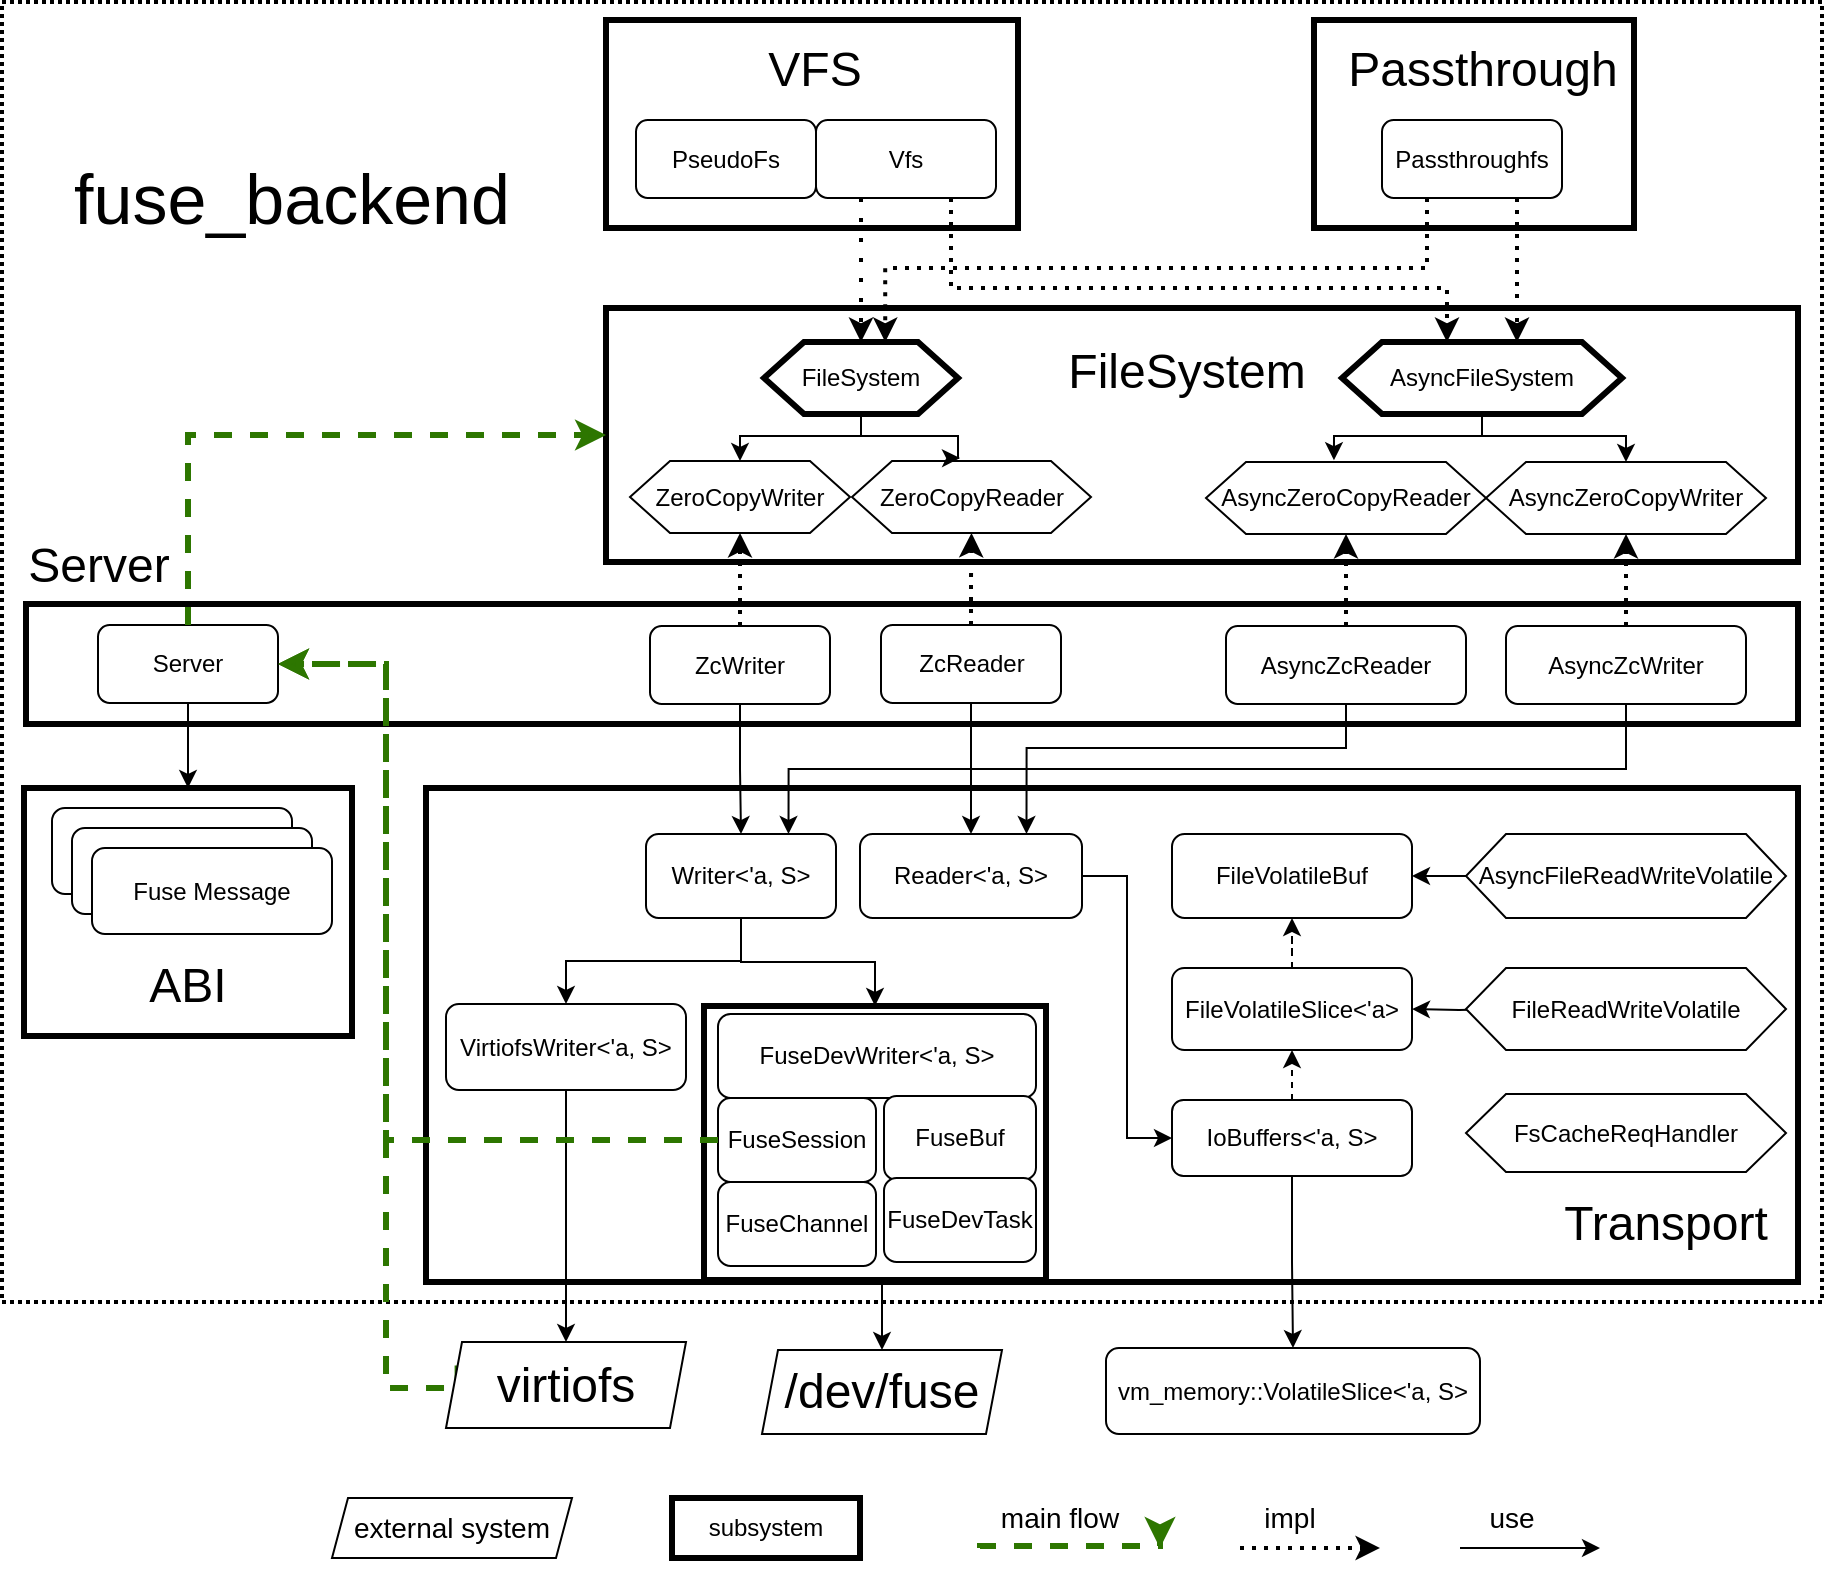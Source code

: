 <mxfile version="20.0.3" type="device"><diagram id="BuVkHokLABHG10ELc7d6" name="Page-1"><mxGraphModel dx="1426" dy="826" grid="1" gridSize="10" guides="1" tooltips="1" connect="1" arrows="1" fold="1" page="1" pageScale="1" pageWidth="1169" pageHeight="827" math="0" shadow="0"><root><mxCell id="0"/><mxCell id="1" parent="0"/><mxCell id="4iivG5QMo2_OUCZQ9E9p-1" value="" style="rounded=0;whiteSpace=wrap;html=1;strokeWidth=2;dashed=1;dashPattern=1 1;" vertex="1" parent="1"><mxGeometry x="168" y="37" width="910" height="650" as="geometry"/></mxCell><mxCell id="80XGhchDzTke8X5oCQwI-1" value="" style="rounded=0;whiteSpace=wrap;html=1;strokeWidth=3;" parent="1" vertex="1"><mxGeometry x="380" y="430" width="686" height="247" as="geometry"/></mxCell><mxCell id="80XGhchDzTke8X5oCQwI-99" style="edgeStyle=orthogonalEdgeStyle;rounded=0;orthogonalLoop=1;jettySize=auto;html=1;exitX=0.5;exitY=1;exitDx=0;exitDy=0;entryX=0.5;entryY=0;entryDx=0;entryDy=0;fontSize=24;strokeWidth=1;" parent="1" target="80XGhchDzTke8X5oCQwI-35" edge="1"><mxGeometry relative="1" as="geometry"><mxPoint x="608" y="676" as="sourcePoint"/></mxGeometry></mxCell><mxCell id="80XGhchDzTke8X5oCQwI-98" value="" style="rounded=0;whiteSpace=wrap;html=1;strokeWidth=3;" parent="1" vertex="1"><mxGeometry x="519" y="539" width="171" height="137" as="geometry"/></mxCell><mxCell id="80XGhchDzTke8X5oCQwI-71" value="" style="rounded=0;whiteSpace=wrap;html=1;strokeWidth=3;" parent="1" vertex="1"><mxGeometry x="180" y="338" width="886" height="60" as="geometry"/></mxCell><mxCell id="80XGhchDzTke8X5oCQwI-67" value="" style="rounded=0;whiteSpace=wrap;html=1;strokeWidth=3;" parent="1" vertex="1"><mxGeometry x="470" y="190" width="596" height="127" as="geometry"/></mxCell><mxCell id="80XGhchDzTke8X5oCQwI-7" style="edgeStyle=orthogonalEdgeStyle;rounded=0;orthogonalLoop=1;jettySize=auto;html=1;exitX=0.5;exitY=0;exitDx=0;exitDy=0;entryX=0.5;entryY=1;entryDx=0;entryDy=0;dashed=1;" parent="1" source="80XGhchDzTke8X5oCQwI-2" target="80XGhchDzTke8X5oCQwI-4" edge="1"><mxGeometry relative="1" as="geometry"/></mxCell><mxCell id="80XGhchDzTke8X5oCQwI-9" style="edgeStyle=orthogonalEdgeStyle;rounded=0;orthogonalLoop=1;jettySize=auto;html=1;exitX=0.5;exitY=1;exitDx=0;exitDy=0;entryX=0.5;entryY=0;entryDx=0;entryDy=0;" parent="1" source="80XGhchDzTke8X5oCQwI-2" target="80XGhchDzTke8X5oCQwI-3" edge="1"><mxGeometry relative="1" as="geometry"/></mxCell><mxCell id="80XGhchDzTke8X5oCQwI-2" value="IoBuffers&amp;lt;'a, S&amp;gt;" style="rounded=1;whiteSpace=wrap;html=1;" parent="1" vertex="1"><mxGeometry x="753" y="586" width="120" height="38" as="geometry"/></mxCell><mxCell id="80XGhchDzTke8X5oCQwI-3" value="vm_memory::VolatileSlice&amp;lt;'a, S&amp;gt;" style="rounded=1;whiteSpace=wrap;html=1;" parent="1" vertex="1"><mxGeometry x="720" y="710" width="187" height="43" as="geometry"/></mxCell><mxCell id="80XGhchDzTke8X5oCQwI-8" style="edgeStyle=orthogonalEdgeStyle;rounded=0;orthogonalLoop=1;jettySize=auto;html=1;exitX=0.5;exitY=0;exitDx=0;exitDy=0;dashed=1;" parent="1" source="80XGhchDzTke8X5oCQwI-4" target="80XGhchDzTke8X5oCQwI-5" edge="1"><mxGeometry relative="1" as="geometry"><mxPoint x="813" y="497" as="sourcePoint"/></mxGeometry></mxCell><mxCell id="80XGhchDzTke8X5oCQwI-4" value="FileVolatileSlice&amp;lt;'a&amp;gt;" style="rounded=1;whiteSpace=wrap;html=1;" parent="1" vertex="1"><mxGeometry x="753" y="520" width="120" height="41" as="geometry"/></mxCell><mxCell id="80XGhchDzTke8X5oCQwI-5" value="FileVolatileBuf" style="rounded=1;whiteSpace=wrap;html=1;" parent="1" vertex="1"><mxGeometry x="753" y="453" width="120" height="42" as="geometry"/></mxCell><mxCell id="4iivG5QMo2_OUCZQ9E9p-16" style="edgeStyle=orthogonalEdgeStyle;rounded=0;orthogonalLoop=1;jettySize=auto;html=1;exitX=0;exitY=0.5;exitDx=0;exitDy=0;entryX=1;entryY=0.5;entryDx=0;entryDy=0;fontSize=35;strokeWidth=1;" edge="1" parent="1" target="80XGhchDzTke8X5oCQwI-4"><mxGeometry relative="1" as="geometry"><mxPoint x="920" y="540.5" as="sourcePoint"/></mxGeometry></mxCell><mxCell id="80XGhchDzTke8X5oCQwI-11" value="FileReadWriteVolatile" style="shape=hexagon;perimeter=hexagonPerimeter2;whiteSpace=wrap;html=1;fixedSize=1;" parent="1" vertex="1"><mxGeometry x="900" y="520" width="160" height="41" as="geometry"/></mxCell><mxCell id="4iivG5QMo2_OUCZQ9E9p-17" style="edgeStyle=orthogonalEdgeStyle;rounded=0;orthogonalLoop=1;jettySize=auto;html=1;exitX=0;exitY=0.5;exitDx=0;exitDy=0;entryX=1;entryY=0.5;entryDx=0;entryDy=0;fontSize=35;strokeWidth=1;" edge="1" parent="1" target="80XGhchDzTke8X5oCQwI-5"><mxGeometry relative="1" as="geometry"><mxPoint x="910" y="474" as="sourcePoint"/></mxGeometry></mxCell><mxCell id="80XGhchDzTke8X5oCQwI-12" value="AsyncFileReadWriteVolatile" style="shape=hexagon;perimeter=hexagonPerimeter2;whiteSpace=wrap;html=1;fixedSize=1;" parent="1" vertex="1"><mxGeometry x="900" y="453" width="160" height="42" as="geometry"/></mxCell><mxCell id="4iivG5QMo2_OUCZQ9E9p-21" style="edgeStyle=orthogonalEdgeStyle;rounded=0;orthogonalLoop=1;jettySize=auto;html=1;exitX=1;exitY=0.5;exitDx=0;exitDy=0;entryX=0;entryY=0.5;entryDx=0;entryDy=0;fontSize=35;strokeWidth=1;" edge="1" parent="1" source="80XGhchDzTke8X5oCQwI-13" target="80XGhchDzTke8X5oCQwI-2"><mxGeometry relative="1" as="geometry"/></mxCell><mxCell id="80XGhchDzTke8X5oCQwI-13" value="Reader&amp;lt;'a, S&amp;gt;" style="rounded=1;whiteSpace=wrap;html=1;" parent="1" vertex="1"><mxGeometry x="597" y="453" width="111" height="42" as="geometry"/></mxCell><mxCell id="80XGhchDzTke8X5oCQwI-95" style="edgeStyle=orthogonalEdgeStyle;rounded=0;orthogonalLoop=1;jettySize=auto;html=1;exitX=0.5;exitY=1;exitDx=0;exitDy=0;fontSize=24;strokeWidth=1;entryX=0.5;entryY=0;entryDx=0;entryDy=0;" parent="1" source="80XGhchDzTke8X5oCQwI-14" target="80XGhchDzTke8X5oCQwI-98" edge="1"><mxGeometry relative="1" as="geometry"/></mxCell><mxCell id="4iivG5QMo2_OUCZQ9E9p-5" style="edgeStyle=orthogonalEdgeStyle;rounded=0;orthogonalLoop=1;jettySize=auto;html=1;exitX=0.5;exitY=1;exitDx=0;exitDy=0;entryX=0.5;entryY=0;entryDx=0;entryDy=0;fontSize=35;strokeWidth=1;" edge="1" parent="1" source="80XGhchDzTke8X5oCQwI-14" target="80XGhchDzTke8X5oCQwI-16"><mxGeometry relative="1" as="geometry"/></mxCell><mxCell id="80XGhchDzTke8X5oCQwI-14" value="Writer&amp;lt;'a, S&amp;gt;" style="rounded=1;whiteSpace=wrap;html=1;" parent="1" vertex="1"><mxGeometry x="490" y="453" width="95" height="42" as="geometry"/></mxCell><mxCell id="80XGhchDzTke8X5oCQwI-15" value="FuseDevWriter&amp;lt;'a, S&amp;gt;" style="rounded=1;whiteSpace=wrap;html=1;" parent="1" vertex="1"><mxGeometry x="526" y="543" width="159" height="42" as="geometry"/></mxCell><mxCell id="80XGhchDzTke8X5oCQwI-37" style="edgeStyle=orthogonalEdgeStyle;rounded=0;orthogonalLoop=1;jettySize=auto;html=1;exitX=0.5;exitY=1;exitDx=0;exitDy=0;entryX=0.5;entryY=0;entryDx=0;entryDy=0;fontSize=24;" parent="1" source="80XGhchDzTke8X5oCQwI-16" target="80XGhchDzTke8X5oCQwI-36" edge="1"><mxGeometry relative="1" as="geometry"/></mxCell><mxCell id="80XGhchDzTke8X5oCQwI-16" value="VirtiofsWriter&amp;lt;'a, S&amp;gt;" style="rounded=1;whiteSpace=wrap;html=1;" parent="1" vertex="1"><mxGeometry x="390" y="538" width="120" height="43" as="geometry"/></mxCell><mxCell id="80XGhchDzTke8X5oCQwI-22" value="FsCacheReqHandler" style="shape=hexagon;perimeter=hexagonPerimeter2;whiteSpace=wrap;html=1;fixedSize=1;" parent="1" vertex="1"><mxGeometry x="900" y="583" width="160" height="39" as="geometry"/></mxCell><mxCell id="80XGhchDzTke8X5oCQwI-28" value="Transport" style="text;html=1;strokeColor=none;fillColor=none;align=center;verticalAlign=middle;whiteSpace=wrap;rounded=0;fontSize=24;" parent="1" vertex="1"><mxGeometry x="970" y="633" width="60" height="30" as="geometry"/></mxCell><mxCell id="80XGhchDzTke8X5oCQwI-35" value="/dev/fuse" style="shape=parallelogram;perimeter=parallelogramPerimeter;whiteSpace=wrap;html=1;fixedSize=1;fontSize=24;size=8;" parent="1" vertex="1"><mxGeometry x="548" y="711" width="120" height="42" as="geometry"/></mxCell><mxCell id="4iivG5QMo2_OUCZQ9E9p-7" style="edgeStyle=orthogonalEdgeStyle;rounded=0;orthogonalLoop=1;jettySize=auto;html=1;exitX=0;exitY=0.25;exitDx=0;exitDy=0;entryX=1;entryY=0.5;entryDx=0;entryDy=0;fontSize=35;strokeWidth=3;dashed=1;fillColor=#60a917;strokeColor=#2D7600;" edge="1" parent="1" source="80XGhchDzTke8X5oCQwI-36" target="80XGhchDzTke8X5oCQwI-72"><mxGeometry relative="1" as="geometry"><Array as="points"><mxPoint x="360" y="730"/><mxPoint x="360" y="368"/></Array></mxGeometry></mxCell><mxCell id="80XGhchDzTke8X5oCQwI-36" value="virtiofs" style="shape=parallelogram;perimeter=parallelogramPerimeter;whiteSpace=wrap;html=1;fixedSize=1;fontSize=24;size=8;" parent="1" vertex="1"><mxGeometry x="390" y="707" width="120" height="43" as="geometry"/></mxCell><mxCell id="80XGhchDzTke8X5oCQwI-42" value="ZeroCopyReader" style="shape=hexagon;perimeter=hexagonPerimeter2;whiteSpace=wrap;html=1;fixedSize=1;" parent="1" vertex="1"><mxGeometry x="593" y="266.5" width="119.5" height="36" as="geometry"/></mxCell><mxCell id="80XGhchDzTke8X5oCQwI-43" value="ZeroCopyWriter" style="shape=hexagon;perimeter=hexagonPerimeter2;whiteSpace=wrap;html=1;fixedSize=1;" parent="1" vertex="1"><mxGeometry x="482" y="266.5" width="110" height="36" as="geometry"/></mxCell><mxCell id="4iivG5QMo2_OUCZQ9E9p-24" style="edgeStyle=orthogonalEdgeStyle;rounded=0;orthogonalLoop=1;jettySize=auto;html=1;exitX=0.5;exitY=1;exitDx=0;exitDy=0;entryX=0.5;entryY=0;entryDx=0;entryDy=0;fontSize=35;strokeWidth=1;" edge="1" parent="1" source="80XGhchDzTke8X5oCQwI-44" target="80XGhchDzTke8X5oCQwI-43"><mxGeometry relative="1" as="geometry"><Array as="points"><mxPoint x="598" y="254"/><mxPoint x="537" y="254"/></Array></mxGeometry></mxCell><mxCell id="4iivG5QMo2_OUCZQ9E9p-25" style="edgeStyle=orthogonalEdgeStyle;rounded=0;orthogonalLoop=1;jettySize=auto;html=1;exitX=0.5;exitY=1;exitDx=0;exitDy=0;entryX=0.452;entryY=-0.042;entryDx=0;entryDy=0;entryPerimeter=0;fontSize=35;strokeWidth=1;" edge="1" parent="1" source="80XGhchDzTke8X5oCQwI-44" target="80XGhchDzTke8X5oCQwI-42"><mxGeometry relative="1" as="geometry"><Array as="points"><mxPoint x="598" y="254"/><mxPoint x="646" y="254"/></Array></mxGeometry></mxCell><mxCell id="80XGhchDzTke8X5oCQwI-44" value="FileSystem" style="shape=hexagon;perimeter=hexagonPerimeter2;whiteSpace=wrap;html=1;fixedSize=1;strokeWidth=3;" parent="1" vertex="1"><mxGeometry x="549" y="207" width="97" height="36" as="geometry"/></mxCell><mxCell id="80XGhchDzTke8X5oCQwI-46" value="AsyncZeroCopyReader" style="shape=hexagon;perimeter=hexagonPerimeter2;whiteSpace=wrap;html=1;fixedSize=1;" parent="1" vertex="1"><mxGeometry x="770" y="267" width="140" height="36" as="geometry"/></mxCell><mxCell id="80XGhchDzTke8X5oCQwI-47" value="AsyncZeroCopyWriter" style="shape=hexagon;perimeter=hexagonPerimeter2;whiteSpace=wrap;html=1;fixedSize=1;" parent="1" vertex="1"><mxGeometry x="910" y="267" width="140" height="36" as="geometry"/></mxCell><mxCell id="80XGhchDzTke8X5oCQwI-64" style="edgeStyle=orthogonalEdgeStyle;rounded=0;orthogonalLoop=1;jettySize=auto;html=1;exitX=0.5;exitY=1;exitDx=0;exitDy=0;entryX=0.457;entryY=-0.025;entryDx=0;entryDy=0;entryPerimeter=0;fontSize=24;" parent="1" source="80XGhchDzTke8X5oCQwI-48" target="80XGhchDzTke8X5oCQwI-46" edge="1"><mxGeometry relative="1" as="geometry"><Array as="points"><mxPoint x="908" y="254"/><mxPoint x="834" y="254"/></Array></mxGeometry></mxCell><mxCell id="80XGhchDzTke8X5oCQwI-65" style="edgeStyle=orthogonalEdgeStyle;rounded=0;orthogonalLoop=1;jettySize=auto;html=1;exitX=0.5;exitY=1;exitDx=0;exitDy=0;entryX=0.5;entryY=0;entryDx=0;entryDy=0;fontSize=24;" parent="1" source="80XGhchDzTke8X5oCQwI-48" target="80XGhchDzTke8X5oCQwI-47" edge="1"><mxGeometry relative="1" as="geometry"><Array as="points"><mxPoint x="908" y="254"/><mxPoint x="980" y="254"/></Array></mxGeometry></mxCell><mxCell id="80XGhchDzTke8X5oCQwI-48" value="AsyncFileSystem" style="shape=hexagon;perimeter=hexagonPerimeter2;whiteSpace=wrap;html=1;fixedSize=1;strokeWidth=3;" parent="1" vertex="1"><mxGeometry x="838" y="207" width="140" height="36" as="geometry"/></mxCell><mxCell id="4iivG5QMo2_OUCZQ9E9p-10" style="edgeStyle=orthogonalEdgeStyle;rounded=0;orthogonalLoop=1;jettySize=auto;html=1;exitX=0.5;exitY=0;exitDx=0;exitDy=0;entryX=0.5;entryY=1;entryDx=0;entryDy=0;fontSize=35;strokeWidth=2;dashed=1;dashPattern=1 2;" edge="1" parent="1" source="80XGhchDzTke8X5oCQwI-49" target="80XGhchDzTke8X5oCQwI-42"><mxGeometry relative="1" as="geometry"/></mxCell><mxCell id="4iivG5QMo2_OUCZQ9E9p-11" style="edgeStyle=orthogonalEdgeStyle;rounded=0;orthogonalLoop=1;jettySize=auto;html=1;exitX=0.5;exitY=1;exitDx=0;exitDy=0;entryX=0.5;entryY=0;entryDx=0;entryDy=0;fontSize=35;strokeWidth=1;" edge="1" parent="1" source="80XGhchDzTke8X5oCQwI-49" target="80XGhchDzTke8X5oCQwI-13"><mxGeometry relative="1" as="geometry"/></mxCell><mxCell id="80XGhchDzTke8X5oCQwI-49" value="ZcReader" style="rounded=1;whiteSpace=wrap;html=1;" parent="1" vertex="1"><mxGeometry x="607.5" y="348.5" width="90" height="39" as="geometry"/></mxCell><mxCell id="80XGhchDzTke8X5oCQwI-52" style="edgeStyle=orthogonalEdgeStyle;rounded=0;orthogonalLoop=1;jettySize=auto;html=1;exitX=0.5;exitY=0;exitDx=0;exitDy=0;entryX=0.5;entryY=1;entryDx=0;entryDy=0;fontSize=24;strokeWidth=2;dashed=1;dashPattern=1 2;" parent="1" source="80XGhchDzTke8X5oCQwI-50" target="80XGhchDzTke8X5oCQwI-43" edge="1"><mxGeometry relative="1" as="geometry"><mxPoint x="451" y="308.5" as="targetPoint"/></mxGeometry></mxCell><mxCell id="4iivG5QMo2_OUCZQ9E9p-26" style="edgeStyle=orthogonalEdgeStyle;rounded=0;orthogonalLoop=1;jettySize=auto;html=1;exitX=0.5;exitY=1;exitDx=0;exitDy=0;entryX=0.5;entryY=0;entryDx=0;entryDy=0;fontSize=35;strokeWidth=1;" edge="1" parent="1" source="80XGhchDzTke8X5oCQwI-50" target="80XGhchDzTke8X5oCQwI-14"><mxGeometry relative="1" as="geometry"/></mxCell><mxCell id="80XGhchDzTke8X5oCQwI-50" value="ZcWriter" style="rounded=1;whiteSpace=wrap;html=1;" parent="1" vertex="1"><mxGeometry x="492" y="349" width="90" height="39" as="geometry"/></mxCell><mxCell id="80XGhchDzTke8X5oCQwI-56" style="edgeStyle=orthogonalEdgeStyle;rounded=0;orthogonalLoop=1;jettySize=auto;html=1;exitX=0.5;exitY=0;exitDx=0;exitDy=0;entryX=0.5;entryY=1;entryDx=0;entryDy=0;fontSize=24;strokeWidth=2;dashed=1;dashPattern=1 2;" parent="1" source="80XGhchDzTke8X5oCQwI-54" target="80XGhchDzTke8X5oCQwI-46" edge="1"><mxGeometry relative="1" as="geometry"/></mxCell><mxCell id="4iivG5QMo2_OUCZQ9E9p-14" style="edgeStyle=orthogonalEdgeStyle;rounded=0;orthogonalLoop=1;jettySize=auto;html=1;exitX=0.5;exitY=1;exitDx=0;exitDy=0;entryX=0.75;entryY=0;entryDx=0;entryDy=0;fontSize=35;strokeWidth=1;" edge="1" parent="1" source="80XGhchDzTke8X5oCQwI-54" target="80XGhchDzTke8X5oCQwI-13"><mxGeometry relative="1" as="geometry"><Array as="points"><mxPoint x="840" y="410"/><mxPoint x="681" y="410"/></Array></mxGeometry></mxCell><mxCell id="80XGhchDzTke8X5oCQwI-54" value="AsyncZcReader" style="rounded=1;whiteSpace=wrap;html=1;" parent="1" vertex="1"><mxGeometry x="780" y="349" width="120" height="39" as="geometry"/></mxCell><mxCell id="80XGhchDzTke8X5oCQwI-57" style="edgeStyle=orthogonalEdgeStyle;rounded=0;orthogonalLoop=1;jettySize=auto;html=1;exitX=0.5;exitY=0;exitDx=0;exitDy=0;entryX=0.5;entryY=1;entryDx=0;entryDy=0;fontSize=24;strokeWidth=2;dashed=1;dashPattern=1 2;" parent="1" source="80XGhchDzTke8X5oCQwI-55" target="80XGhchDzTke8X5oCQwI-47" edge="1"><mxGeometry relative="1" as="geometry"/></mxCell><mxCell id="4iivG5QMo2_OUCZQ9E9p-27" style="edgeStyle=orthogonalEdgeStyle;rounded=0;orthogonalLoop=1;jettySize=auto;html=1;exitX=0.5;exitY=1;exitDx=0;exitDy=0;entryX=0.75;entryY=0;entryDx=0;entryDy=0;fontSize=35;strokeWidth=1;" edge="1" parent="1" source="80XGhchDzTke8X5oCQwI-55" target="80XGhchDzTke8X5oCQwI-14"><mxGeometry relative="1" as="geometry"/></mxCell><mxCell id="80XGhchDzTke8X5oCQwI-55" value="AsyncZcWriter" style="rounded=1;whiteSpace=wrap;html=1;" parent="1" vertex="1"><mxGeometry x="920" y="349" width="120" height="39" as="geometry"/></mxCell><mxCell id="80XGhchDzTke8X5oCQwI-68" value="FileSystem" style="text;html=1;strokeColor=none;fillColor=none;align=center;verticalAlign=middle;whiteSpace=wrap;rounded=0;fontSize=24;" parent="1" vertex="1"><mxGeometry x="686" y="207" width="148.5" height="30" as="geometry"/></mxCell><mxCell id="80XGhchDzTke8X5oCQwI-77" style="edgeStyle=orthogonalEdgeStyle;rounded=0;orthogonalLoop=1;jettySize=auto;html=1;exitX=0.5;exitY=1;exitDx=0;exitDy=0;entryX=0.5;entryY=0;entryDx=0;entryDy=0;fontSize=24;strokeWidth=1;" parent="1" source="80XGhchDzTke8X5oCQwI-72" target="80XGhchDzTke8X5oCQwI-29" edge="1"><mxGeometry relative="1" as="geometry"/></mxCell><mxCell id="80XGhchDzTke8X5oCQwI-72" value="Server" style="rounded=1;whiteSpace=wrap;html=1;" parent="1" vertex="1"><mxGeometry x="216" y="348.5" width="90" height="39" as="geometry"/></mxCell><mxCell id="80XGhchDzTke8X5oCQwI-74" value="Server" style="text;html=1;strokeColor=none;fillColor=none;align=center;verticalAlign=middle;whiteSpace=wrap;rounded=0;fontSize=24;" parent="1" vertex="1"><mxGeometry x="186" y="304" width="61" height="30" as="geometry"/></mxCell><mxCell id="80XGhchDzTke8X5oCQwI-29" value="" style="rounded=0;whiteSpace=wrap;html=1;strokeWidth=3;" parent="1" vertex="1"><mxGeometry x="179" y="430" width="164" height="124" as="geometry"/></mxCell><mxCell id="80XGhchDzTke8X5oCQwI-30" value="ABI" style="text;html=1;strokeColor=none;fillColor=none;align=center;verticalAlign=middle;whiteSpace=wrap;rounded=0;fontSize=24;" parent="1" vertex="1"><mxGeometry x="231" y="514" width="60" height="30" as="geometry"/></mxCell><mxCell id="80XGhchDzTke8X5oCQwI-31" value="Fuse Message" style="rounded=1;whiteSpace=wrap;html=1;" parent="1" vertex="1"><mxGeometry x="193" y="440" width="120" height="43" as="geometry"/></mxCell><mxCell id="80XGhchDzTke8X5oCQwI-39" value="Fuse Message" style="rounded=1;whiteSpace=wrap;html=1;" parent="1" vertex="1"><mxGeometry x="203" y="450" width="120" height="43" as="geometry"/></mxCell><mxCell id="80XGhchDzTke8X5oCQwI-40" value="Fuse Message" style="rounded=1;whiteSpace=wrap;html=1;" parent="1" vertex="1"><mxGeometry x="213" y="460" width="120" height="43" as="geometry"/></mxCell><mxCell id="80XGhchDzTke8X5oCQwI-78" value="" style="rounded=0;whiteSpace=wrap;html=1;strokeWidth=3;" parent="1" vertex="1"><mxGeometry x="470" y="46" width="206" height="104" as="geometry"/></mxCell><mxCell id="80XGhchDzTke8X5oCQwI-79" value="VFS" style="text;html=1;strokeColor=none;fillColor=none;align=center;verticalAlign=middle;whiteSpace=wrap;rounded=0;fontSize=24;" parent="1" vertex="1"><mxGeometry x="544" y="56" width="61" height="30" as="geometry"/></mxCell><mxCell id="80XGhchDzTke8X5oCQwI-80" value="PseudoFs" style="rounded=1;whiteSpace=wrap;html=1;" parent="1" vertex="1"><mxGeometry x="485" y="96" width="90" height="39" as="geometry"/></mxCell><mxCell id="80XGhchDzTke8X5oCQwI-87" style="edgeStyle=orthogonalEdgeStyle;rounded=0;orthogonalLoop=1;jettySize=auto;html=1;exitX=0.25;exitY=1;exitDx=0;exitDy=0;entryX=0.5;entryY=0;entryDx=0;entryDy=0;fontSize=24;dashed=1;dashPattern=1 4;strokeWidth=2;" parent="1" source="80XGhchDzTke8X5oCQwI-81" target="80XGhchDzTke8X5oCQwI-44" edge="1"><mxGeometry relative="1" as="geometry"/></mxCell><mxCell id="80XGhchDzTke8X5oCQwI-89" style="edgeStyle=orthogonalEdgeStyle;rounded=0;orthogonalLoop=1;jettySize=auto;html=1;exitX=0.75;exitY=1;exitDx=0;exitDy=0;entryX=0.375;entryY=0;entryDx=0;entryDy=0;fontSize=24;dashed=1;dashPattern=1 2;strokeWidth=2;" parent="1" source="80XGhchDzTke8X5oCQwI-81" target="80XGhchDzTke8X5oCQwI-48" edge="1"><mxGeometry relative="1" as="geometry"><Array as="points"><mxPoint x="643" y="180"/><mxPoint x="891" y="180"/></Array></mxGeometry></mxCell><mxCell id="80XGhchDzTke8X5oCQwI-81" value="Vfs" style="rounded=1;whiteSpace=wrap;html=1;" parent="1" vertex="1"><mxGeometry x="575" y="96" width="90" height="39" as="geometry"/></mxCell><mxCell id="80XGhchDzTke8X5oCQwI-83" value="" style="rounded=0;whiteSpace=wrap;html=1;strokeWidth=3;" parent="1" vertex="1"><mxGeometry x="824" y="46" width="160" height="104" as="geometry"/></mxCell><mxCell id="80XGhchDzTke8X5oCQwI-84" value="Passthrough" style="text;html=1;strokeColor=none;fillColor=none;align=center;verticalAlign=middle;whiteSpace=wrap;rounded=0;fontSize=24;" parent="1" vertex="1"><mxGeometry x="877.5" y="56" width="61" height="30" as="geometry"/></mxCell><mxCell id="80XGhchDzTke8X5oCQwI-90" style="edgeStyle=orthogonalEdgeStyle;rounded=0;orthogonalLoop=1;jettySize=auto;html=1;exitX=0.75;exitY=1;exitDx=0;exitDy=0;entryX=0.625;entryY=0;entryDx=0;entryDy=0;fontSize=24;strokeWidth=2;dashed=1;dashPattern=1 2;" parent="1" source="80XGhchDzTke8X5oCQwI-85" target="80XGhchDzTke8X5oCQwI-48" edge="1"><mxGeometry relative="1" as="geometry"/></mxCell><mxCell id="4iivG5QMo2_OUCZQ9E9p-23" style="edgeStyle=orthogonalEdgeStyle;rounded=0;orthogonalLoop=1;jettySize=auto;html=1;exitX=0.25;exitY=1;exitDx=0;exitDy=0;entryX=0.625;entryY=0;entryDx=0;entryDy=0;fontSize=35;strokeWidth=2;dashed=1;dashPattern=1 2;" edge="1" parent="1" source="80XGhchDzTke8X5oCQwI-85" target="80XGhchDzTke8X5oCQwI-44"><mxGeometry relative="1" as="geometry"><Array as="points"><mxPoint x="881" y="170"/><mxPoint x="610" y="170"/></Array></mxGeometry></mxCell><mxCell id="80XGhchDzTke8X5oCQwI-85" value="Passthroughfs" style="rounded=1;whiteSpace=wrap;html=1;" parent="1" vertex="1"><mxGeometry x="858" y="96" width="90" height="39" as="geometry"/></mxCell><mxCell id="80XGhchDzTke8X5oCQwI-93" value="FuseBuf" style="rounded=1;whiteSpace=wrap;html=1;" parent="1" vertex="1"><mxGeometry x="609" y="584" width="76" height="42" as="geometry"/></mxCell><mxCell id="80XGhchDzTke8X5oCQwI-94" value="FuseSession" style="rounded=1;whiteSpace=wrap;html=1;" parent="1" vertex="1"><mxGeometry x="526" y="585" width="79" height="42" as="geometry"/></mxCell><mxCell id="80XGhchDzTke8X5oCQwI-96" value="FuseChannel" style="rounded=1;whiteSpace=wrap;html=1;" parent="1" vertex="1"><mxGeometry x="526" y="627" width="79" height="42" as="geometry"/></mxCell><mxCell id="80XGhchDzTke8X5oCQwI-97" value="FuseDevTask" style="rounded=1;whiteSpace=wrap;html=1;" parent="1" vertex="1"><mxGeometry x="609" y="625" width="76" height="42" as="geometry"/></mxCell><mxCell id="80XGhchDzTke8X5oCQwI-101" style="edgeStyle=orthogonalEdgeStyle;rounded=0;orthogonalLoop=1;jettySize=auto;html=1;exitX=0.5;exitY=0;exitDx=0;exitDy=0;entryX=0;entryY=0.5;entryDx=0;entryDy=0;fontSize=24;strokeWidth=3;dashed=1;fillColor=#60a917;strokeColor=#2D7600;" parent="1" source="80XGhchDzTke8X5oCQwI-72" target="80XGhchDzTke8X5oCQwI-67" edge="1"><mxGeometry relative="1" as="geometry"><mxPoint x="271" y="397.5" as="sourcePoint"/><mxPoint x="271" y="453" as="targetPoint"/></mxGeometry></mxCell><mxCell id="4iivG5QMo2_OUCZQ9E9p-2" value="fuse_backend" style="text;html=1;strokeColor=none;fillColor=none;align=center;verticalAlign=middle;whiteSpace=wrap;rounded=0;fontSize=35;" vertex="1" parent="1"><mxGeometry x="193" y="120" width="240" height="30" as="geometry"/></mxCell><mxCell id="4iivG5QMo2_OUCZQ9E9p-4" style="edgeStyle=orthogonalEdgeStyle;rounded=0;orthogonalLoop=1;jettySize=auto;html=1;entryX=1;entryY=0.5;entryDx=0;entryDy=0;fontSize=24;strokeWidth=3;exitX=0;exitY=0.5;exitDx=0;exitDy=0;dashed=1;fillColor=#60a917;strokeColor=#2D7600;" edge="1" parent="1" source="80XGhchDzTke8X5oCQwI-94" target="80XGhchDzTke8X5oCQwI-72"><mxGeometry relative="1" as="geometry"><mxPoint x="271" y="397.5" as="sourcePoint"/><mxPoint x="271" y="453" as="targetPoint"/><Array as="points"><mxPoint x="360" y="606"/><mxPoint x="360" y="368"/></Array></mxGeometry></mxCell><mxCell id="4iivG5QMo2_OUCZQ9E9p-28" value="external system" style="shape=parallelogram;perimeter=parallelogramPerimeter;whiteSpace=wrap;html=1;fixedSize=1;fontSize=14;size=8;" vertex="1" parent="1"><mxGeometry x="333" y="785" width="120" height="30" as="geometry"/></mxCell><mxCell id="4iivG5QMo2_OUCZQ9E9p-29" value="subsystem" style="rounded=0;whiteSpace=wrap;html=1;strokeWidth=3;" vertex="1" parent="1"><mxGeometry x="503" y="785" width="94" height="30" as="geometry"/></mxCell><mxCell id="4iivG5QMo2_OUCZQ9E9p-30" style="edgeStyle=orthogonalEdgeStyle;rounded=0;orthogonalLoop=1;jettySize=auto;html=1;fontSize=35;strokeWidth=3;dashed=1;fillColor=#60a917;strokeColor=#2D7600;" edge="1" parent="1"><mxGeometry relative="1" as="geometry"><mxPoint x="657" y="810" as="sourcePoint"/><mxPoint x="747" y="810" as="targetPoint"/><Array as="points"><mxPoint x="661" y="809"/><mxPoint x="771" y="809"/></Array></mxGeometry></mxCell><mxCell id="4iivG5QMo2_OUCZQ9E9p-31" value="main flow" style="text;html=1;strokeColor=none;fillColor=none;align=center;verticalAlign=middle;whiteSpace=wrap;rounded=0;dashed=1;dashPattern=1 1;fontSize=14;" vertex="1" parent="1"><mxGeometry x="657" y="780" width="80" height="30" as="geometry"/></mxCell><mxCell id="4iivG5QMo2_OUCZQ9E9p-32" style="edgeStyle=orthogonalEdgeStyle;rounded=0;orthogonalLoop=1;jettySize=auto;html=1;fontSize=35;strokeWidth=2;dashed=1;dashPattern=1 2;" edge="1" parent="1"><mxGeometry relative="1" as="geometry"><mxPoint x="787" y="810" as="sourcePoint"/><mxPoint x="857" y="810" as="targetPoint"/><Array as="points"><mxPoint x="857" y="810"/><mxPoint x="857" y="810"/></Array></mxGeometry></mxCell><mxCell id="4iivG5QMo2_OUCZQ9E9p-33" value="impl" style="text;html=1;strokeColor=none;fillColor=none;align=center;verticalAlign=middle;whiteSpace=wrap;rounded=0;dashed=1;dashPattern=1 1;fontSize=14;" vertex="1" parent="1"><mxGeometry x="771.5" y="780" width="80" height="30" as="geometry"/></mxCell><mxCell id="4iivG5QMo2_OUCZQ9E9p-34" style="edgeStyle=orthogonalEdgeStyle;rounded=0;orthogonalLoop=1;jettySize=auto;html=1;fontSize=24;strokeWidth=1;" edge="1" parent="1"><mxGeometry relative="1" as="geometry"><mxPoint x="897" y="810" as="sourcePoint"/><mxPoint x="967" y="810" as="targetPoint"/></mxGeometry></mxCell><mxCell id="4iivG5QMo2_OUCZQ9E9p-35" value="use" style="text;html=1;strokeColor=none;fillColor=none;align=center;verticalAlign=middle;whiteSpace=wrap;rounded=0;dashed=1;dashPattern=1 1;fontSize=14;" vertex="1" parent="1"><mxGeometry x="883" y="780" width="80" height="30" as="geometry"/></mxCell></root></mxGraphModel></diagram></mxfile>